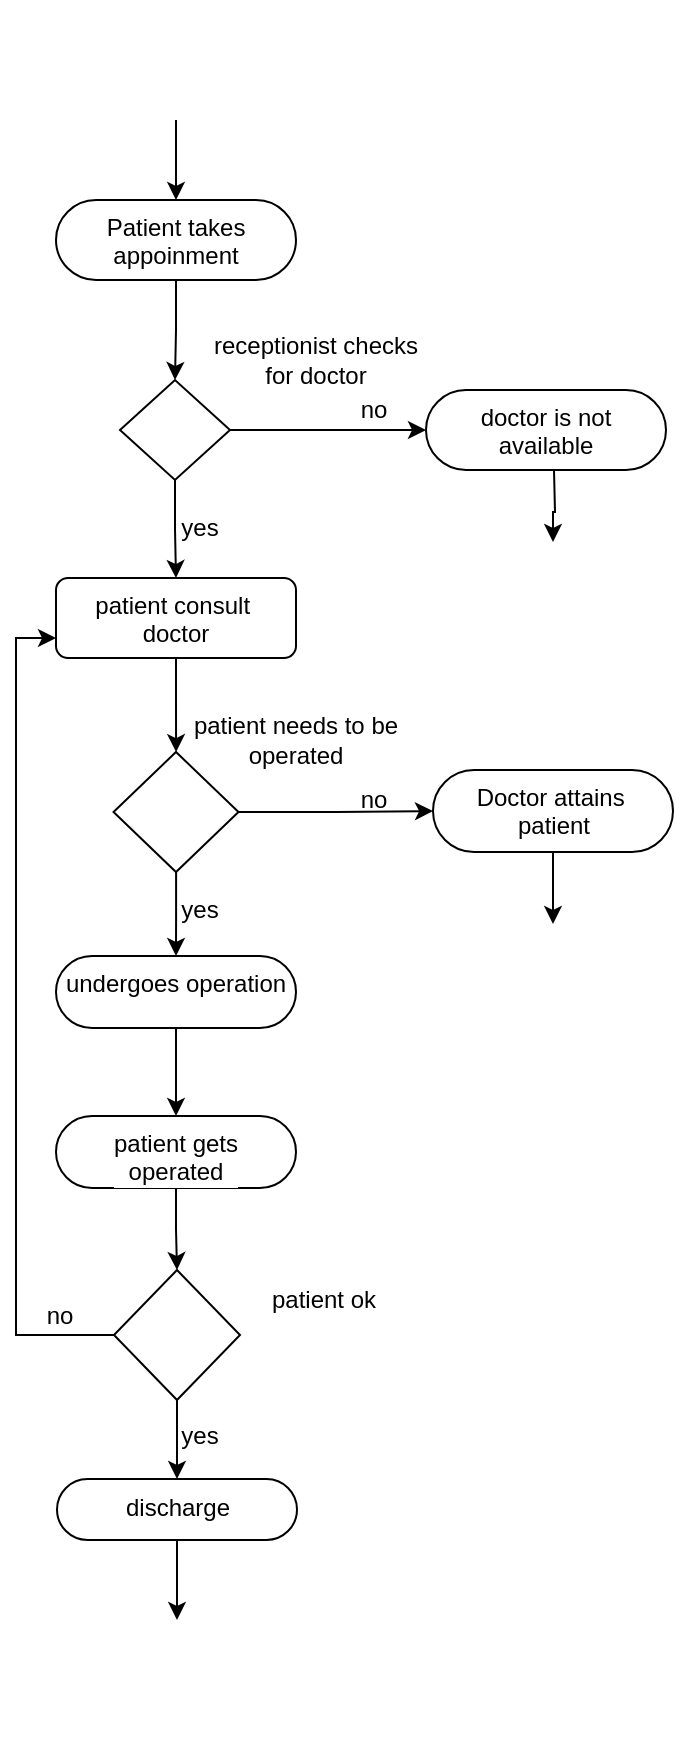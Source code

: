 <mxfile version="21.1.5" type="github">
  <diagram name="Page-1" id="RpUvLiMhU6sr2RmkWBgE">
    <mxGraphModel dx="463" dy="482" grid="1" gridSize="10" guides="1" tooltips="1" connect="1" arrows="1" fold="1" page="1" pageScale="1" pageWidth="850" pageHeight="1100" math="0" shadow="0">
      <root>
        <mxCell id="0" />
        <mxCell id="1" parent="0" />
        <mxCell id="9DXf2AfMklftnRWy2twK-3" value="" style="edgeStyle=orthogonalEdgeStyle;rounded=0;orthogonalLoop=1;jettySize=auto;html=1;" edge="1" parent="1" source="9DXf2AfMklftnRWy2twK-1" target="9DXf2AfMklftnRWy2twK-2">
          <mxGeometry relative="1" as="geometry" />
        </mxCell>
        <mxCell id="9DXf2AfMklftnRWy2twK-1" value="" style="shape=image;html=1;verticalAlign=top;verticalLabelPosition=bottom;labelBackgroundColor=#ffffff;imageAspect=0;aspect=fixed;image=https://cdn4.iconfinder.com/data/icons/ionicons/512/icon-ios7-circle-filled-128.png" vertex="1" parent="1">
          <mxGeometry x="425" y="30" width="60" height="60" as="geometry" />
        </mxCell>
        <mxCell id="9DXf2AfMklftnRWy2twK-5" value="" style="edgeStyle=orthogonalEdgeStyle;rounded=0;orthogonalLoop=1;jettySize=auto;html=1;" edge="1" parent="1" source="9DXf2AfMklftnRWy2twK-2" target="9DXf2AfMklftnRWy2twK-4">
          <mxGeometry relative="1" as="geometry" />
        </mxCell>
        <mxCell id="9DXf2AfMklftnRWy2twK-2" value="Patient takes&lt;br&gt;appoinment" style="rounded=1;whiteSpace=wrap;html=1;verticalAlign=top;labelBackgroundColor=#ffffff;arcSize=50;" vertex="1" parent="1">
          <mxGeometry x="395" y="130" width="120" height="40" as="geometry" />
        </mxCell>
        <mxCell id="9DXf2AfMklftnRWy2twK-7" value="" style="edgeStyle=orthogonalEdgeStyle;rounded=0;orthogonalLoop=1;jettySize=auto;html=1;" edge="1" parent="1" source="9DXf2AfMklftnRWy2twK-4" target="9DXf2AfMklftnRWy2twK-6">
          <mxGeometry relative="1" as="geometry" />
        </mxCell>
        <mxCell id="9DXf2AfMklftnRWy2twK-9" value="" style="edgeStyle=orthogonalEdgeStyle;rounded=0;orthogonalLoop=1;jettySize=auto;html=1;" edge="1" parent="1" source="9DXf2AfMklftnRWy2twK-4" target="9DXf2AfMklftnRWy2twK-8">
          <mxGeometry relative="1" as="geometry" />
        </mxCell>
        <mxCell id="9DXf2AfMklftnRWy2twK-4" value="" style="rhombus;whiteSpace=wrap;html=1;verticalAlign=top;rounded=1;labelBackgroundColor=#ffffff;arcSize=0;" vertex="1" parent="1">
          <mxGeometry x="427" y="220" width="55" height="50" as="geometry" />
        </mxCell>
        <mxCell id="9DXf2AfMklftnRWy2twK-6" value="doctor is not&lt;br&gt;available" style="whiteSpace=wrap;html=1;verticalAlign=top;rounded=1;labelBackgroundColor=#ffffff;arcSize=50;" vertex="1" parent="1">
          <mxGeometry x="580" y="225" width="120" height="40" as="geometry" />
        </mxCell>
        <mxCell id="9DXf2AfMklftnRWy2twK-11" value="" style="edgeStyle=orthogonalEdgeStyle;rounded=0;orthogonalLoop=1;jettySize=auto;html=1;" edge="1" parent="1" source="9DXf2AfMklftnRWy2twK-8" target="9DXf2AfMklftnRWy2twK-10">
          <mxGeometry relative="1" as="geometry" />
        </mxCell>
        <mxCell id="9DXf2AfMklftnRWy2twK-8" value="patient consult&amp;nbsp;&lt;br&gt;doctor" style="whiteSpace=wrap;html=1;verticalAlign=top;rounded=1;labelBackgroundColor=#ffffff;" vertex="1" parent="1">
          <mxGeometry x="395" y="319" width="120" height="40" as="geometry" />
        </mxCell>
        <mxCell id="9DXf2AfMklftnRWy2twK-13" value="" style="edgeStyle=orthogonalEdgeStyle;rounded=0;orthogonalLoop=1;jettySize=auto;html=1;" edge="1" parent="1" source="9DXf2AfMklftnRWy2twK-10" target="9DXf2AfMklftnRWy2twK-12">
          <mxGeometry relative="1" as="geometry" />
        </mxCell>
        <mxCell id="9DXf2AfMklftnRWy2twK-29" value="" style="edgeStyle=orthogonalEdgeStyle;rounded=0;orthogonalLoop=1;jettySize=auto;html=1;" edge="1" parent="1" source="9DXf2AfMklftnRWy2twK-10" target="9DXf2AfMklftnRWy2twK-28">
          <mxGeometry relative="1" as="geometry" />
        </mxCell>
        <mxCell id="9DXf2AfMklftnRWy2twK-10" value="" style="rhombus;whiteSpace=wrap;html=1;verticalAlign=top;rounded=1;labelBackgroundColor=#ffffff;arcSize=0;" vertex="1" parent="1">
          <mxGeometry x="423.75" y="406" width="62.5" height="60" as="geometry" />
        </mxCell>
        <mxCell id="9DXf2AfMklftnRWy2twK-15" value="" style="edgeStyle=orthogonalEdgeStyle;rounded=0;orthogonalLoop=1;jettySize=auto;html=1;" edge="1" parent="1" source="9DXf2AfMklftnRWy2twK-12" target="9DXf2AfMklftnRWy2twK-14">
          <mxGeometry relative="1" as="geometry" />
        </mxCell>
        <mxCell id="9DXf2AfMklftnRWy2twK-12" value="undergoes operation" style="whiteSpace=wrap;html=1;verticalAlign=top;rounded=1;labelBackgroundColor=#ffffff;arcSize=50;" vertex="1" parent="1">
          <mxGeometry x="395" y="508" width="120" height="36" as="geometry" />
        </mxCell>
        <mxCell id="9DXf2AfMklftnRWy2twK-19" value="" style="edgeStyle=orthogonalEdgeStyle;rounded=0;orthogonalLoop=1;jettySize=auto;html=1;" edge="1" parent="1" source="9DXf2AfMklftnRWy2twK-14" target="9DXf2AfMklftnRWy2twK-18">
          <mxGeometry relative="1" as="geometry" />
        </mxCell>
        <mxCell id="9DXf2AfMklftnRWy2twK-14" value="patient gets&lt;br&gt;operated" style="whiteSpace=wrap;html=1;verticalAlign=top;rounded=1;labelBackgroundColor=#ffffff;arcSize=50;" vertex="1" parent="1">
          <mxGeometry x="395" y="588" width="120" height="36" as="geometry" />
        </mxCell>
        <mxCell id="9DXf2AfMklftnRWy2twK-21" value="" style="edgeStyle=orthogonalEdgeStyle;rounded=0;orthogonalLoop=1;jettySize=auto;html=1;" edge="1" parent="1" source="9DXf2AfMklftnRWy2twK-18" target="9DXf2AfMklftnRWy2twK-20">
          <mxGeometry relative="1" as="geometry" />
        </mxCell>
        <mxCell id="9DXf2AfMklftnRWy2twK-27" style="edgeStyle=orthogonalEdgeStyle;rounded=0;orthogonalLoop=1;jettySize=auto;html=1;entryX=0;entryY=0.75;entryDx=0;entryDy=0;" edge="1" parent="1" source="9DXf2AfMklftnRWy2twK-18" target="9DXf2AfMklftnRWy2twK-8">
          <mxGeometry relative="1" as="geometry">
            <Array as="points">
              <mxPoint x="375" y="698" />
              <mxPoint x="375" y="349" />
            </Array>
          </mxGeometry>
        </mxCell>
        <mxCell id="9DXf2AfMklftnRWy2twK-18" value="" style="rhombus;whiteSpace=wrap;html=1;verticalAlign=top;rounded=1;labelBackgroundColor=#ffffff;arcSize=0;" vertex="1" parent="1">
          <mxGeometry x="424" y="665" width="63" height="65" as="geometry" />
        </mxCell>
        <mxCell id="9DXf2AfMklftnRWy2twK-26" value="" style="edgeStyle=orthogonalEdgeStyle;rounded=0;orthogonalLoop=1;jettySize=auto;html=1;" edge="1" parent="1" source="9DXf2AfMklftnRWy2twK-20" target="9DXf2AfMklftnRWy2twK-24">
          <mxGeometry relative="1" as="geometry" />
        </mxCell>
        <mxCell id="9DXf2AfMklftnRWy2twK-20" value="discharge" style="whiteSpace=wrap;html=1;verticalAlign=top;rounded=1;labelBackgroundColor=#ffffff;arcSize=50;" vertex="1" parent="1">
          <mxGeometry x="395.5" y="769.5" width="120" height="30.5" as="geometry" />
        </mxCell>
        <mxCell id="9DXf2AfMklftnRWy2twK-24" value="" style="shape=image;html=1;verticalAlign=top;verticalLabelPosition=bottom;labelBackgroundColor=#ffffff;imageAspect=0;aspect=fixed;image=https://cdn4.iconfinder.com/data/icons/ionicons/512/icon-ios7-circle-filled-128.png" vertex="1" parent="1">
          <mxGeometry x="425.5" y="840" width="60" height="60" as="geometry" />
        </mxCell>
        <mxCell id="9DXf2AfMklftnRWy2twK-32" style="edgeStyle=orthogonalEdgeStyle;rounded=0;orthogonalLoop=1;jettySize=auto;html=1;" edge="1" parent="1" source="9DXf2AfMklftnRWy2twK-28" target="9DXf2AfMklftnRWy2twK-31">
          <mxGeometry relative="1" as="geometry" />
        </mxCell>
        <mxCell id="9DXf2AfMklftnRWy2twK-28" value="Doctor attains&amp;nbsp;&lt;br&gt;patient" style="whiteSpace=wrap;html=1;verticalAlign=top;rounded=1;labelBackgroundColor=#ffffff;arcSize=50;" vertex="1" parent="1">
          <mxGeometry x="583.5" y="415" width="120" height="41" as="geometry" />
        </mxCell>
        <mxCell id="9DXf2AfMklftnRWy2twK-31" value="" style="shape=image;html=1;verticalAlign=top;verticalLabelPosition=bottom;labelBackgroundColor=#ffffff;imageAspect=0;aspect=fixed;image=https://cdn4.iconfinder.com/data/icons/ionicons/512/icon-ios7-circle-filled-128.png" vertex="1" parent="1">
          <mxGeometry x="614.5" y="492" width="58" height="58" as="geometry" />
        </mxCell>
        <mxCell id="9DXf2AfMklftnRWy2twK-35" style="edgeStyle=orthogonalEdgeStyle;rounded=0;orthogonalLoop=1;jettySize=auto;html=1;" edge="1" parent="1" target="9DXf2AfMklftnRWy2twK-36">
          <mxGeometry relative="1" as="geometry">
            <mxPoint x="644" y="265" as="sourcePoint" />
          </mxGeometry>
        </mxCell>
        <mxCell id="9DXf2AfMklftnRWy2twK-36" value="" style="shape=image;html=1;verticalAlign=top;verticalLabelPosition=bottom;labelBackgroundColor=#ffffff;imageAspect=0;aspect=fixed;image=https://cdn4.iconfinder.com/data/icons/ionicons/512/icon-ios7-circle-filled-128.png" vertex="1" parent="1">
          <mxGeometry x="614.5" y="301" width="58" height="58" as="geometry" />
        </mxCell>
        <mxCell id="9DXf2AfMklftnRWy2twK-37" value="no" style="text;html=1;strokeColor=none;fillColor=none;align=center;verticalAlign=middle;whiteSpace=wrap;rounded=0;" vertex="1" parent="1">
          <mxGeometry x="523.5" y="220" width="60" height="30" as="geometry" />
        </mxCell>
        <mxCell id="9DXf2AfMklftnRWy2twK-38" value="no" style="text;html=1;strokeColor=none;fillColor=none;align=center;verticalAlign=middle;whiteSpace=wrap;rounded=0;" vertex="1" parent="1">
          <mxGeometry x="367" y="680" width="60" height="15" as="geometry" />
        </mxCell>
        <mxCell id="9DXf2AfMklftnRWy2twK-39" value="no" style="text;html=1;strokeColor=none;fillColor=none;align=center;verticalAlign=middle;whiteSpace=wrap;rounded=0;" vertex="1" parent="1">
          <mxGeometry x="523.5" y="415" width="60" height="30" as="geometry" />
        </mxCell>
        <mxCell id="9DXf2AfMklftnRWy2twK-41" value="receptionist checks for doctor" style="text;html=1;strokeColor=none;fillColor=none;align=center;verticalAlign=middle;whiteSpace=wrap;rounded=0;" vertex="1" parent="1">
          <mxGeometry x="470" y="195" width="110" height="30" as="geometry" />
        </mxCell>
        <mxCell id="9DXf2AfMklftnRWy2twK-42" value="patient needs to be operated" style="text;html=1;strokeColor=none;fillColor=none;align=center;verticalAlign=middle;whiteSpace=wrap;rounded=0;" vertex="1" parent="1">
          <mxGeometry x="460" y="385" width="110" height="30" as="geometry" />
        </mxCell>
        <mxCell id="9DXf2AfMklftnRWy2twK-43" value="patient ok" style="text;html=1;strokeColor=none;fillColor=none;align=center;verticalAlign=middle;whiteSpace=wrap;rounded=0;" vertex="1" parent="1">
          <mxGeometry x="473.5" y="665" width="110" height="30" as="geometry" />
        </mxCell>
        <mxCell id="9DXf2AfMklftnRWy2twK-44" value="yes" style="text;html=1;strokeColor=none;fillColor=none;align=center;verticalAlign=middle;whiteSpace=wrap;rounded=0;" vertex="1" parent="1">
          <mxGeometry x="437" y="286" width="60" height="15" as="geometry" />
        </mxCell>
        <mxCell id="9DXf2AfMklftnRWy2twK-45" value="yes" style="text;html=1;strokeColor=none;fillColor=none;align=center;verticalAlign=middle;whiteSpace=wrap;rounded=0;" vertex="1" parent="1">
          <mxGeometry x="437" y="477" width="60" height="15" as="geometry" />
        </mxCell>
        <mxCell id="9DXf2AfMklftnRWy2twK-46" value="yes" style="text;html=1;strokeColor=none;fillColor=none;align=center;verticalAlign=middle;whiteSpace=wrap;rounded=0;" vertex="1" parent="1">
          <mxGeometry x="437" y="740" width="60" height="15" as="geometry" />
        </mxCell>
      </root>
    </mxGraphModel>
  </diagram>
</mxfile>

